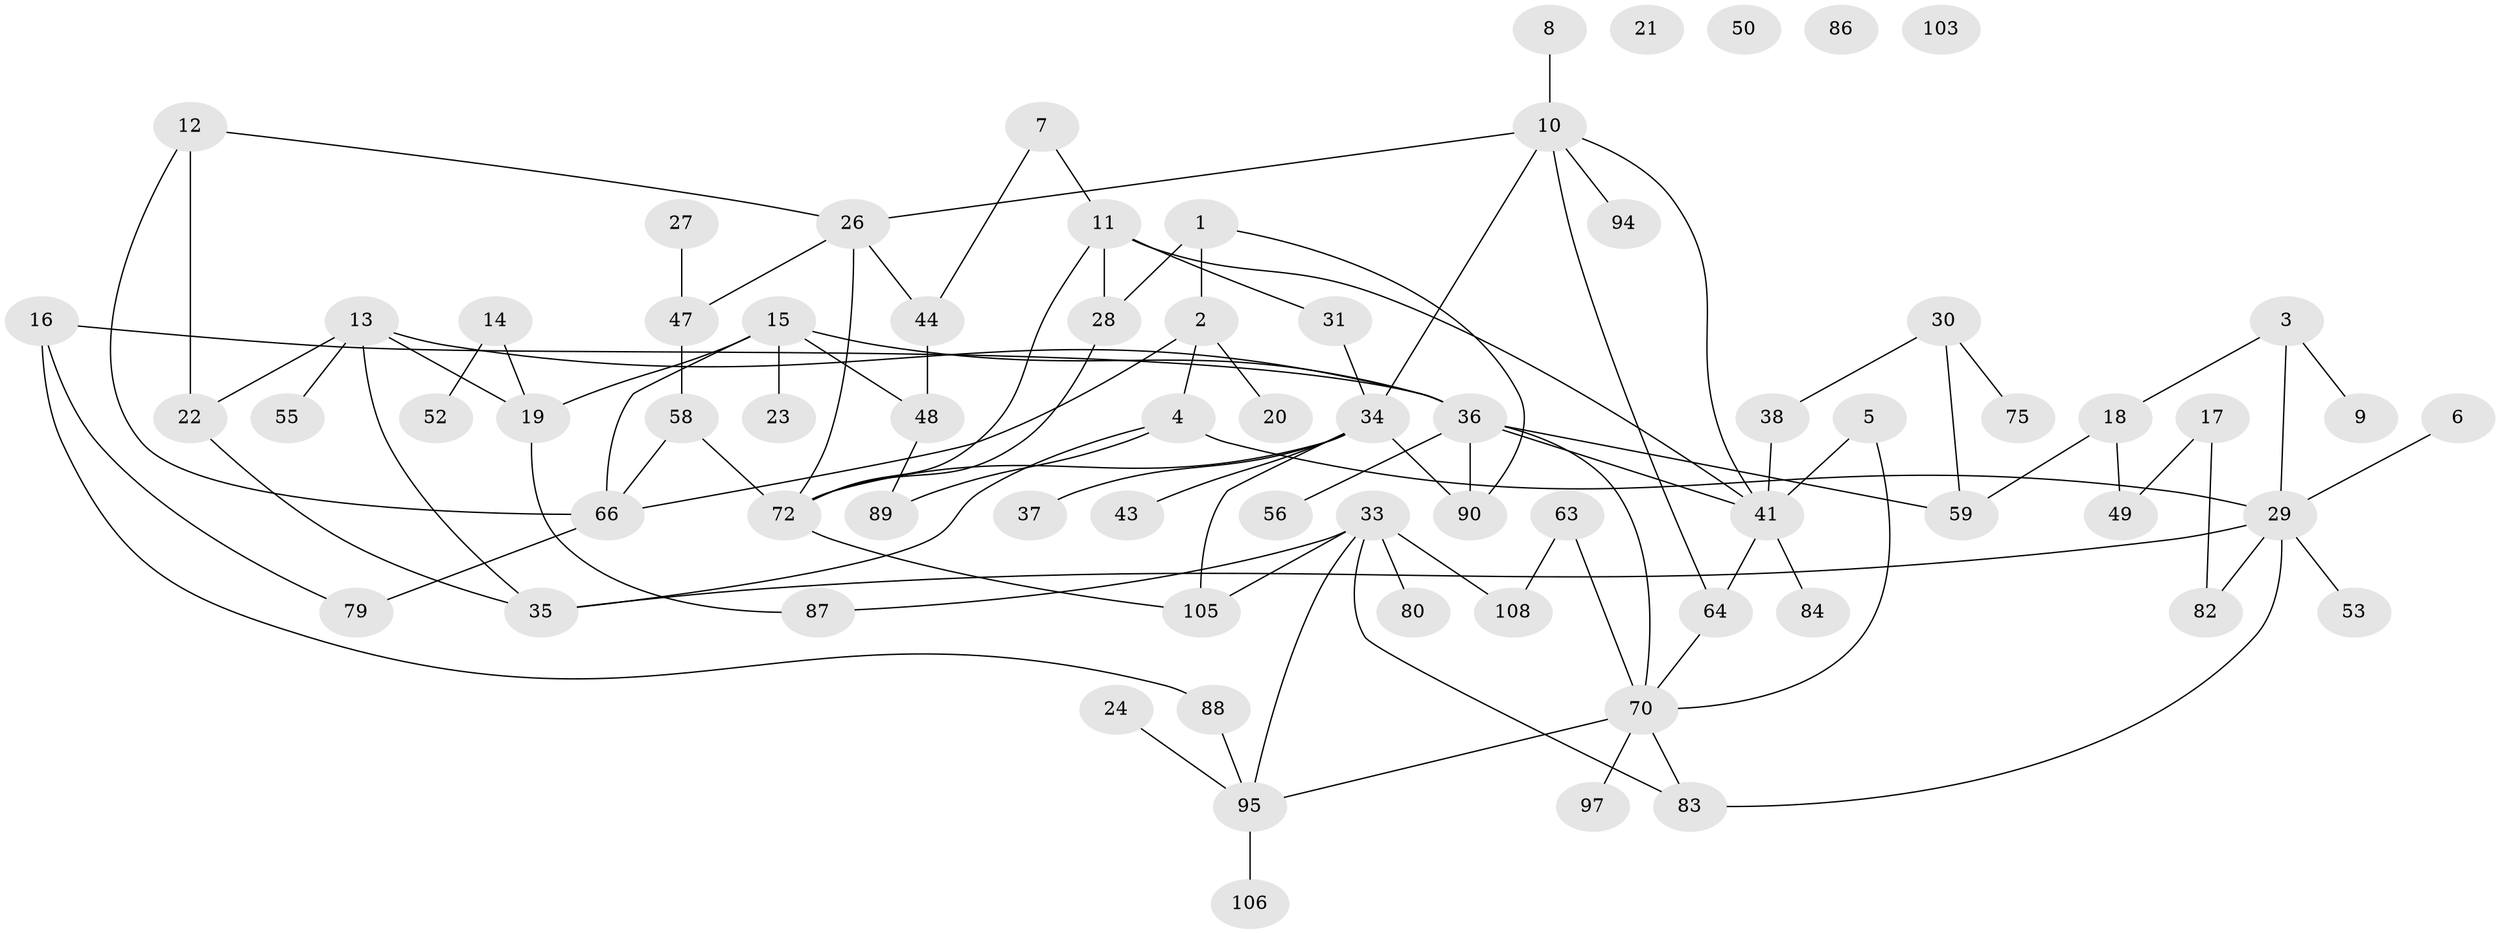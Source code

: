 // Generated by graph-tools (version 1.1) at 2025/23/03/03/25 07:23:27]
// undirected, 72 vertices, 99 edges
graph export_dot {
graph [start="1"]
  node [color=gray90,style=filled];
  1;
  2 [super="+32"];
  3 [super="+69"];
  4 [super="+77"];
  5 [super="+40"];
  6;
  7;
  8 [super="+71"];
  9;
  10 [super="+85"];
  11 [super="+76"];
  12 [super="+45"];
  13 [super="+107"];
  14 [super="+25"];
  15 [super="+67"];
  16 [super="+92"];
  17;
  18;
  19 [super="+98"];
  20 [super="+60"];
  21;
  22;
  23;
  24 [super="+42"];
  26 [super="+54"];
  27;
  28 [super="+46"];
  29 [super="+62"];
  30 [super="+39"];
  31;
  33 [super="+100"];
  34 [super="+78"];
  35 [super="+65"];
  36 [super="+61"];
  37;
  38;
  41 [super="+51"];
  43;
  44;
  47 [super="+101"];
  48 [super="+96"];
  49 [super="+57"];
  50;
  52;
  53 [super="+74"];
  55;
  56;
  58;
  59;
  63 [super="+73"];
  64 [super="+102"];
  66 [super="+68"];
  70 [super="+81"];
  72 [super="+91"];
  75;
  79;
  80;
  82;
  83;
  84;
  86;
  87 [super="+104"];
  88 [super="+93"];
  89;
  90;
  94;
  95 [super="+99"];
  97;
  103;
  105;
  106;
  108;
  1 -- 28;
  1 -- 90;
  1 -- 2;
  2 -- 66;
  2 -- 4;
  2 -- 20;
  3 -- 29;
  3 -- 9;
  3 -- 18;
  4 -- 89;
  4 -- 29;
  4 -- 35;
  5 -- 41;
  5 -- 70;
  6 -- 29;
  7 -- 11;
  7 -- 44;
  8 -- 10;
  10 -- 94;
  10 -- 34;
  10 -- 26;
  10 -- 41;
  10 -- 64;
  11 -- 31;
  11 -- 28;
  11 -- 41;
  11 -- 72;
  12 -- 22;
  12 -- 66;
  12 -- 26;
  13 -- 55;
  13 -- 36;
  13 -- 22;
  13 -- 35;
  13 -- 19;
  14 -- 52;
  14 -- 19;
  15 -- 36;
  15 -- 23;
  15 -- 66;
  15 -- 19;
  15 -- 48;
  16 -- 36;
  16 -- 79;
  16 -- 88;
  17 -- 49;
  17 -- 82;
  18 -- 59;
  18 -- 49;
  19 -- 87;
  22 -- 35;
  24 -- 95;
  26 -- 47;
  26 -- 72;
  26 -- 44;
  27 -- 47;
  28 -- 72;
  29 -- 53;
  29 -- 82;
  29 -- 83;
  29 -- 35;
  30 -- 38;
  30 -- 59;
  30 -- 75;
  31 -- 34;
  33 -- 95;
  33 -- 105;
  33 -- 108;
  33 -- 80;
  33 -- 83;
  33 -- 87;
  34 -- 90;
  34 -- 37;
  34 -- 72;
  34 -- 105;
  34 -- 43;
  36 -- 41;
  36 -- 56;
  36 -- 59;
  36 -- 90;
  36 -- 70;
  38 -- 41;
  41 -- 84;
  41 -- 64;
  44 -- 48;
  47 -- 58;
  48 -- 89;
  58 -- 66;
  58 -- 72;
  63 -- 70;
  63 -- 108;
  64 -- 70;
  66 -- 79;
  70 -- 83;
  70 -- 97;
  70 -- 95;
  72 -- 105;
  88 -- 95;
  95 -- 106;
}
